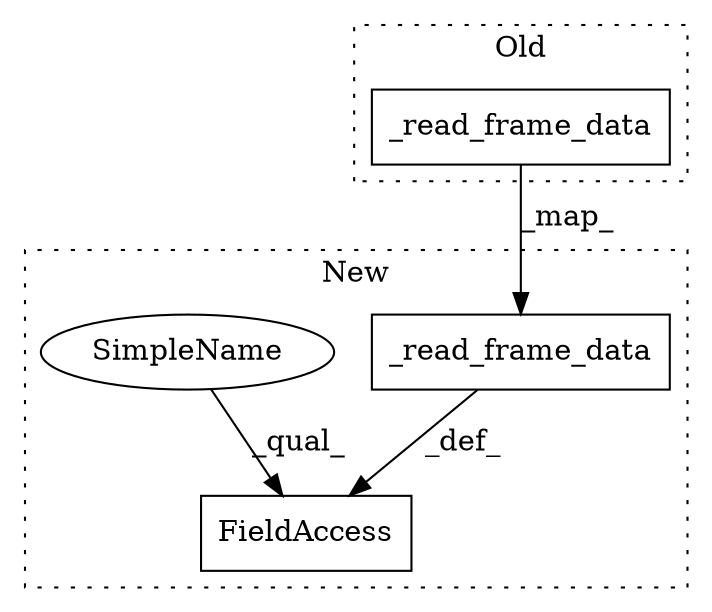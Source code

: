 digraph G {
subgraph cluster0 {
1 [label="_read_frame_data" a="32" s="8246" l="18" shape="box"];
label = "Old";
style="dotted";
}
subgraph cluster1 {
2 [label="_read_frame_data" a="32" s="8273" l="18" shape="box"];
3 [label="FieldAccess" a="22" s="8903" l="14" shape="box"];
4 [label="SimpleName" a="42" s="8903" l="4" shape="ellipse"];
label = "New";
style="dotted";
}
1 -> 2 [label="_map_"];
2 -> 3 [label="_def_"];
4 -> 3 [label="_qual_"];
}